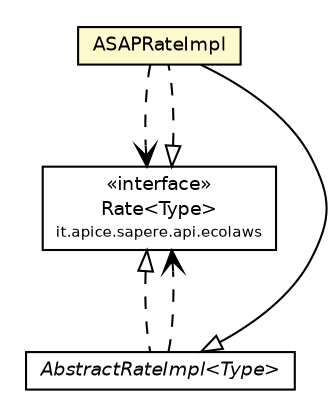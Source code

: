 #!/usr/local/bin/dot
#
# Class diagram 
# Generated by UmlGraph version 4.4 (http://www.spinellis.gr/sw/umlgraph)
#

digraph G {
	edge [fontname="Helvetica",fontsize=10,labelfontname="Helvetica",labelfontsize=10];
	node [fontname="Helvetica",fontsize=10,shape=plaintext];
	// it.apice.sapere.api.ecolaws.impl.ASAPRateImpl
	c2353 [label=<<table border="0" cellborder="1" cellspacing="0" cellpadding="2" port="p" bgcolor="lemonChiffon" href="./ASAPRateImpl.html">
		<tr><td><table border="0" cellspacing="0" cellpadding="1">
			<tr><td> ASAPRateImpl </td></tr>
		</table></td></tr>
		</table>>, fontname="Helvetica", fontcolor="black", fontsize=9.0];
	// it.apice.sapere.api.ecolaws.impl.AbstractRateImpl<Type>
	c2354 [label=<<table border="0" cellborder="1" cellspacing="0" cellpadding="2" port="p" href="./AbstractRateImpl.html">
		<tr><td><table border="0" cellspacing="0" cellpadding="1">
			<tr><td><font face="Helvetica-Oblique"> AbstractRateImpl&lt;Type&gt; </font></td></tr>
		</table></td></tr>
		</table>>, fontname="Helvetica", fontcolor="black", fontsize=9.0];
	//it.apice.sapere.api.ecolaws.impl.ASAPRateImpl extends it.apice.sapere.api.ecolaws.impl.AbstractRateImpl<java.lang.Double>
	c2354:p -> c2353:p [dir=back,arrowtail=empty];
	//it.apice.sapere.api.ecolaws.impl.ASAPRateImpl implements it.apice.sapere.api.ecolaws.Rate<Type>
	c2391:p -> c2353:p [dir=back,arrowtail=empty,style=dashed];
	//it.apice.sapere.api.ecolaws.impl.AbstractRateImpl<Type> implements it.apice.sapere.api.ecolaws.Rate<Type>
	c2391:p -> c2354:p [dir=back,arrowtail=empty,style=dashed];
	// it.apice.sapere.api.ecolaws.impl.ASAPRateImpl DEPEND it.apice.sapere.api.ecolaws.Rate<Type>
	c2353:p -> c2391:p [taillabel="", label="", headlabel="", fontname="Helvetica", fontcolor="black", fontsize=10.0, color="black", arrowhead=open, style=dashed];
	// it.apice.sapere.api.ecolaws.impl.AbstractRateImpl<Type> DEPEND it.apice.sapere.api.ecolaws.Rate<Type>
	c2354:p -> c2391:p [taillabel="", label="", headlabel="", fontname="Helvetica", fontcolor="black", fontsize=10.0, color="black", arrowhead=open, style=dashed];
	// it.apice.sapere.api.ecolaws.Rate<Type>
	c2391 [label=<<table border="0" cellborder="1" cellspacing="0" cellpadding="2" port="p" href="http://java.sun.com/j2se/1.4.2/docs/api/it/apice/sapere/api/ecolaws/Rate.html">
		<tr><td><table border="0" cellspacing="0" cellpadding="1">
			<tr><td> &laquo;interface&raquo; </td></tr>
			<tr><td> Rate&lt;Type&gt; </td></tr>
			<tr><td><font point-size="7.0"> it.apice.sapere.api.ecolaws </font></td></tr>
		</table></td></tr>
		</table>>, fontname="Helvetica", fontcolor="black", fontsize=9.0];
}

